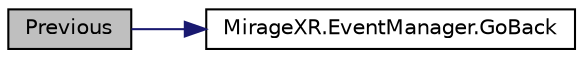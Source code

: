 digraph "Previous"
{
 // INTERACTIVE_SVG=YES
 // LATEX_PDF_SIZE
  edge [fontname="Helvetica",fontsize="10",labelfontname="Helvetica",labelfontsize="10"];
  node [fontname="Helvetica",fontsize="10",shape=record];
  rankdir="LR";
  Node1 [label="Previous",height=0.2,width=0.4,color="black", fillcolor="grey75", style="filled", fontcolor="black",tooltip="Force activate previous action."];
  Node1 -> Node2 [color="midnightblue",fontsize="10",style="solid",fontname="Helvetica"];
  Node2 [label="MirageXR.EventManager.GoBack",height=0.2,width=0.4,color="black", fillcolor="white", style="filled",URL="$class_mirage_x_r_1_1_event_manager.html#ac88d8337a1989b93f838e590a422d00f",tooltip="Force activate an action."];
}
